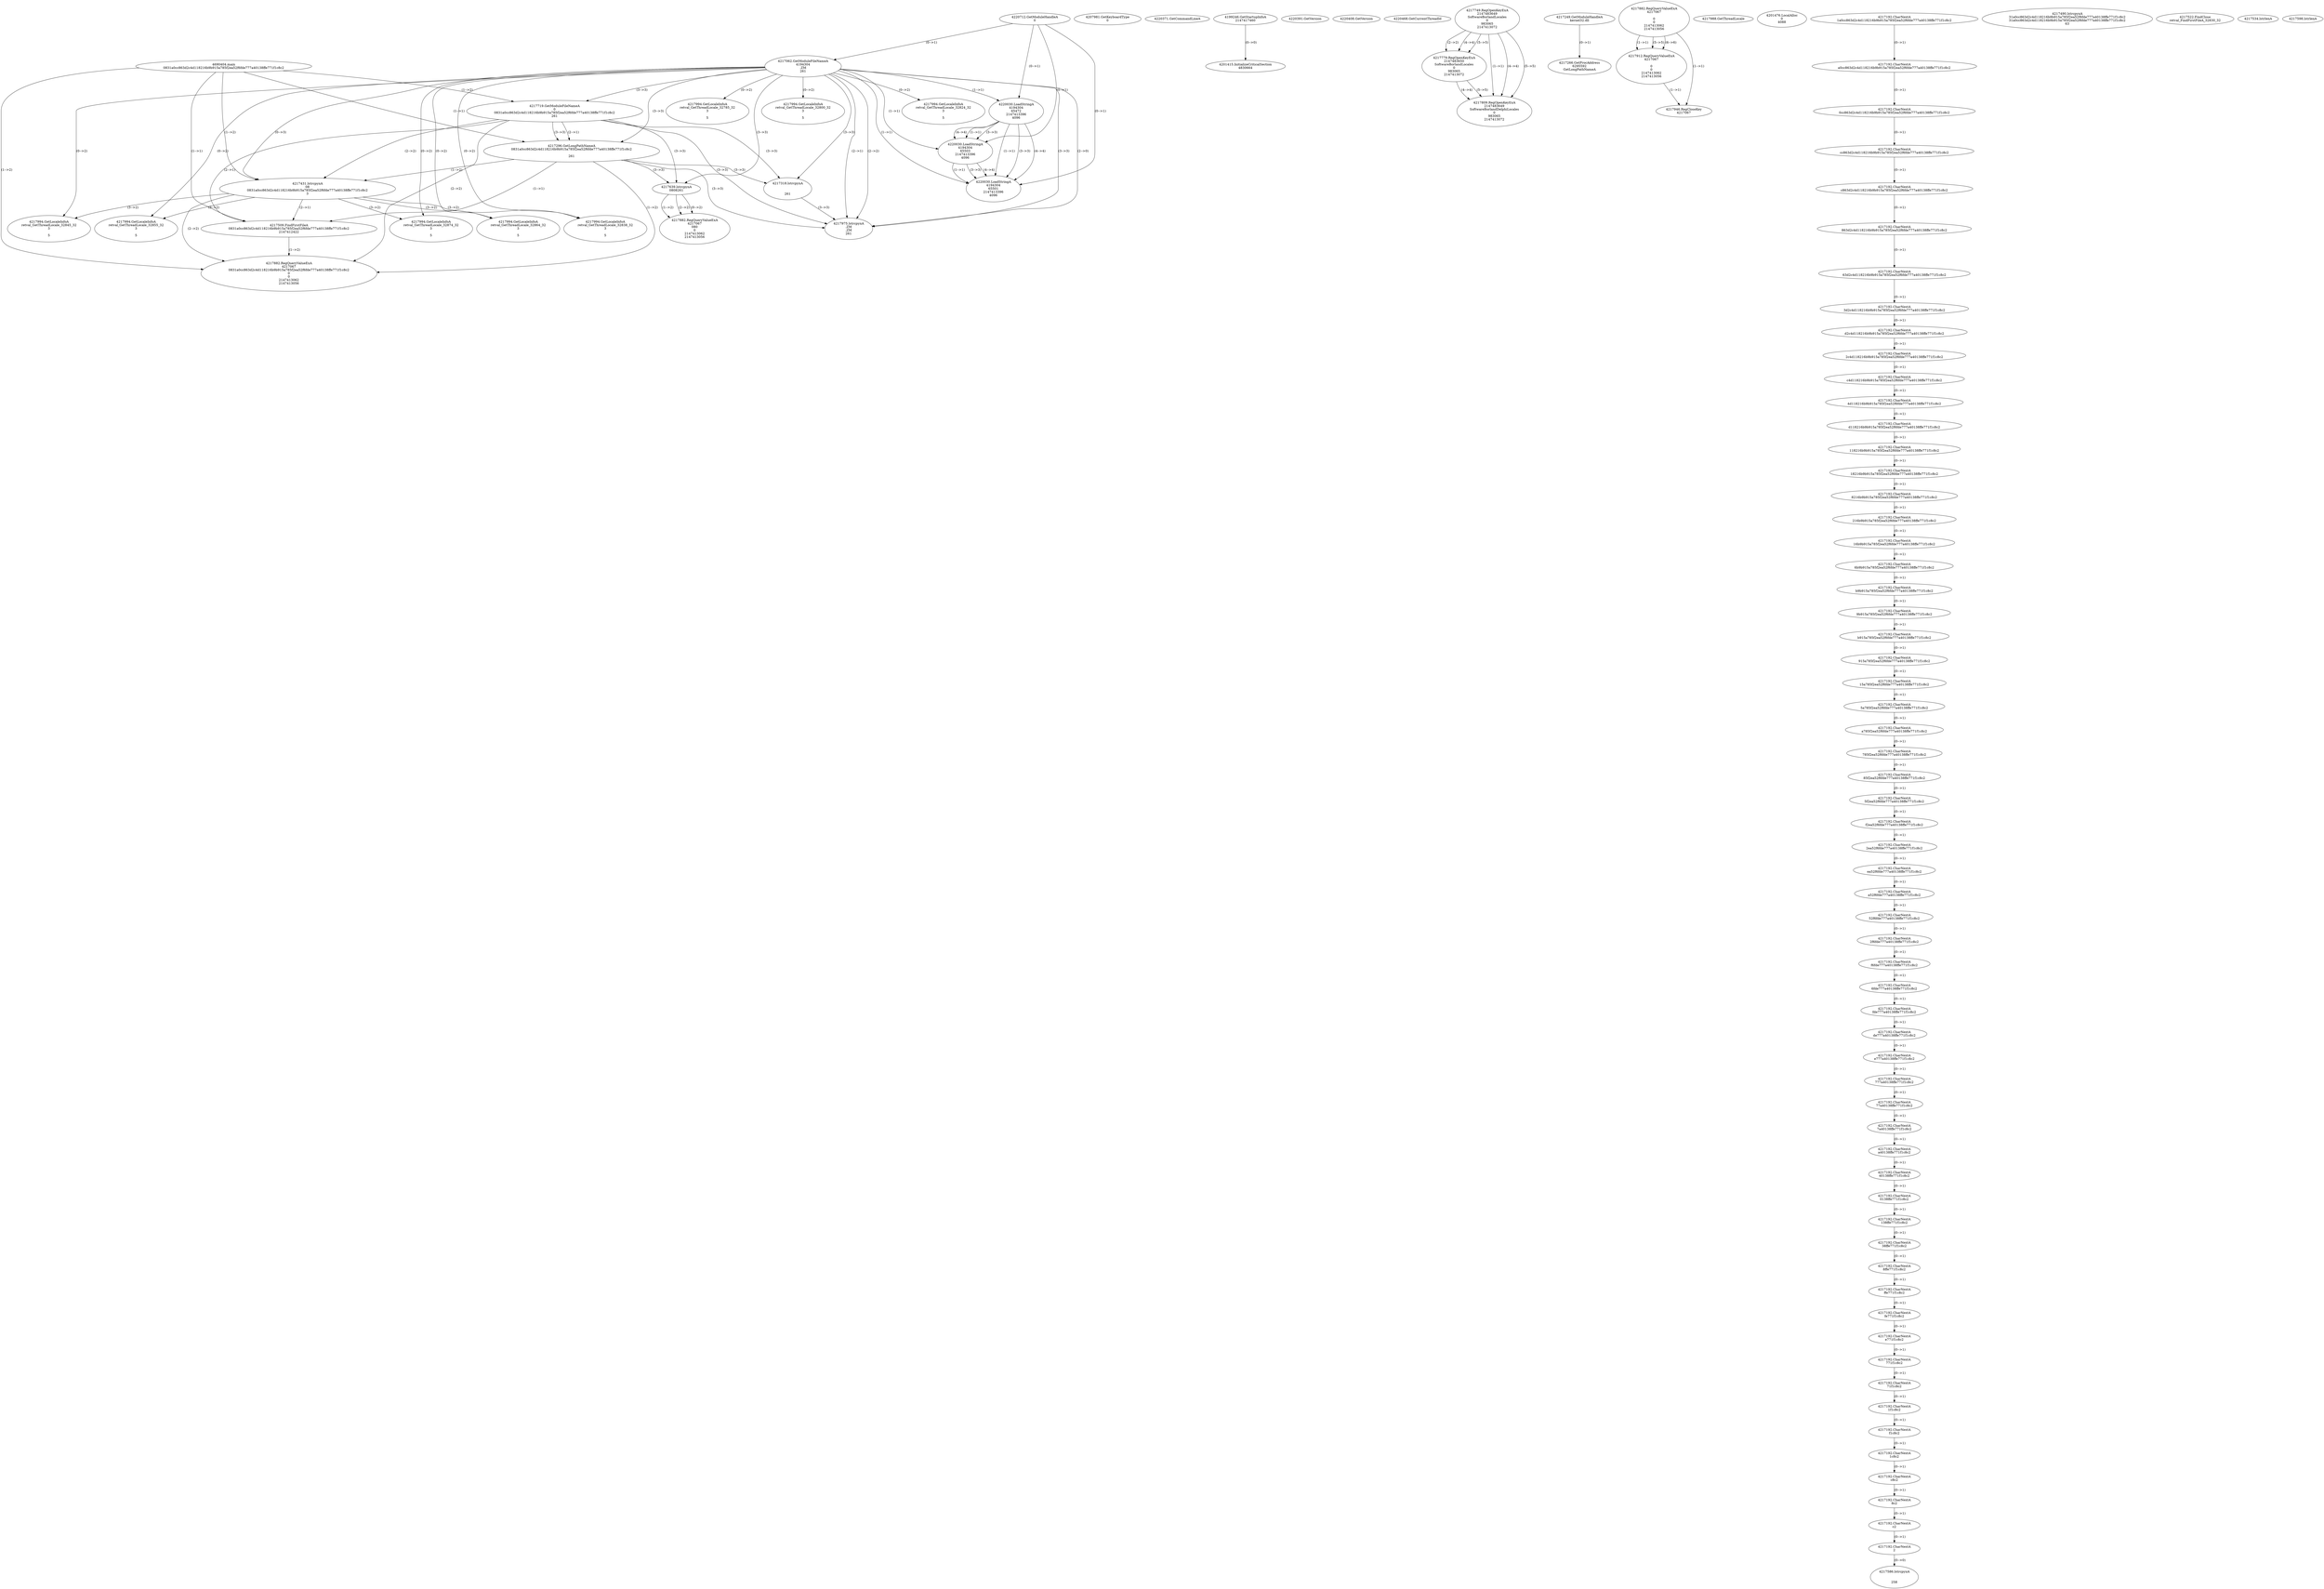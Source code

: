 // Global SCDG with merge call
digraph {
	0 [label="4690404.main
0831a0cc863d2c4d118216b9b915a785f2ea52f6fde777a40138ffe771f1c8c2"]
	1 [label="4220712.GetModuleHandleA
0"]
	2 [label="4207981.GetKeyboardType
0"]
	3 [label="4220371.GetCommandLineA
"]
	4 [label="4199246.GetStartupInfoA
2147417460"]
	5 [label="4220391.GetVersion
"]
	6 [label="4220408.GetVersion
"]
	7 [label="4220468.GetCurrentThreadId
"]
	8 [label="4217062.GetModuleFileNameA
4194304
.ZM
261"]
	1 -> 8 [label="(0-->1)"]
	9 [label="4217719.GetModuleFileNameA
0
0831a0cc863d2c4d118216b9b915a785f2ea52f6fde777a40138ffe771f1c8c2
261"]
	0 -> 9 [label="(1-->2)"]
	8 -> 9 [label="(3-->3)"]
	10 [label="4217749.RegOpenKeyExA
2147483649
Software\Borland\Locales
0
983065
2147413072"]
	11 [label="4217779.RegOpenKeyExA
2147483650
Software\Borland\Locales
0
983065
2147413072"]
	10 -> 11 [label="(2-->2)"]
	10 -> 11 [label="(4-->4)"]
	10 -> 11 [label="(5-->5)"]
	12 [label="4217809.RegOpenKeyExA
2147483649
Software\Borland\Delphi\Locales
0
983065
2147413072"]
	10 -> 12 [label="(1-->1)"]
	10 -> 12 [label="(4-->4)"]
	11 -> 12 [label="(4-->4)"]
	10 -> 12 [label="(5-->5)"]
	11 -> 12 [label="(5-->5)"]
	13 [label="4217249.GetModuleHandleA
kernel32.dll"]
	14 [label="4217266.GetProcAddress
6295592
GetLongPathNameA"]
	13 -> 14 [label="(0-->1)"]
	15 [label="4217296.GetLongPathNameA
0831a0cc863d2c4d118216b9b915a785f2ea52f6fde777a40138ffe771f1c8c2

261"]
	0 -> 15 [label="(1-->1)"]
	9 -> 15 [label="(2-->1)"]
	8 -> 15 [label="(3-->3)"]
	9 -> 15 [label="(3-->3)"]
	16 [label="4217318.lstrcpynA


261"]
	8 -> 16 [label="(3-->3)"]
	9 -> 16 [label="(3-->3)"]
	15 -> 16 [label="(3-->3)"]
	17 [label="4217882.RegQueryValueExA
4217067

0
0
2147413062
2147413056"]
	18 [label="4217912.RegQueryValueExA
4217067

0
0
2147413062
2147413056"]
	17 -> 18 [label="(1-->1)"]
	17 -> 18 [label="(5-->5)"]
	17 -> 18 [label="(6-->6)"]
	19 [label="4217946.RegCloseKey
4217067"]
	17 -> 19 [label="(1-->1)"]
	18 -> 19 [label="(1-->1)"]
	20 [label="4217975.lstrcpynA
.ZM
.ZM
261"]
	8 -> 20 [label="(2-->1)"]
	8 -> 20 [label="(2-->2)"]
	8 -> 20 [label="(3-->3)"]
	9 -> 20 [label="(3-->3)"]
	15 -> 20 [label="(3-->3)"]
	16 -> 20 [label="(3-->3)"]
	8 -> 20 [label="(2-->0)"]
	21 [label="4217988.GetThreadLocale
"]
	22 [label="4217994.GetLocaleInfoA
retval_GetThreadLocale_32824_32
3

5"]
	8 -> 22 [label="(0-->2)"]
	23 [label="4220030.LoadStringA
4194304
65472
2147413396
4096"]
	1 -> 23 [label="(0-->1)"]
	8 -> 23 [label="(1-->1)"]
	24 [label="4220030.LoadStringA
4194304
65503
2147413396
4096"]
	1 -> 24 [label="(0-->1)"]
	8 -> 24 [label="(1-->1)"]
	23 -> 24 [label="(1-->1)"]
	23 -> 24 [label="(3-->3)"]
	23 -> 24 [label="(4-->4)"]
	25 [label="4201415.InitializeCriticalSection
4830664"]
	4 -> 25 [label="(0-->0)"]
	26 [label="4201476.LocalAlloc
0
4088"]
	27 [label="4217431.lstrcpynA
08
0831a0cc863d2c4d118216b9b915a785f2ea52f6fde777a40138ffe771f1c8c2
3"]
	0 -> 27 [label="(1-->2)"]
	9 -> 27 [label="(2-->2)"]
	15 -> 27 [label="(1-->2)"]
	8 -> 27 [label="(0-->3)"]
	28 [label="4217192.CharNextA
1a0cc863d2c4d118216b9b915a785f2ea52f6fde777a40138ffe771f1c8c2"]
	29 [label="4217192.CharNextA
a0cc863d2c4d118216b9b915a785f2ea52f6fde777a40138ffe771f1c8c2"]
	28 -> 29 [label="(0-->1)"]
	30 [label="4217192.CharNextA
0cc863d2c4d118216b9b915a785f2ea52f6fde777a40138ffe771f1c8c2"]
	29 -> 30 [label="(0-->1)"]
	31 [label="4217192.CharNextA
cc863d2c4d118216b9b915a785f2ea52f6fde777a40138ffe771f1c8c2"]
	30 -> 31 [label="(0-->1)"]
	32 [label="4217192.CharNextA
c863d2c4d118216b9b915a785f2ea52f6fde777a40138ffe771f1c8c2"]
	31 -> 32 [label="(0-->1)"]
	33 [label="4217192.CharNextA
863d2c4d118216b9b915a785f2ea52f6fde777a40138ffe771f1c8c2"]
	32 -> 33 [label="(0-->1)"]
	34 [label="4217192.CharNextA
63d2c4d118216b9b915a785f2ea52f6fde777a40138ffe771f1c8c2"]
	33 -> 34 [label="(0-->1)"]
	35 [label="4217192.CharNextA
3d2c4d118216b9b915a785f2ea52f6fde777a40138ffe771f1c8c2"]
	34 -> 35 [label="(0-->1)"]
	36 [label="4217192.CharNextA
d2c4d118216b9b915a785f2ea52f6fde777a40138ffe771f1c8c2"]
	35 -> 36 [label="(0-->1)"]
	37 [label="4217192.CharNextA
2c4d118216b9b915a785f2ea52f6fde777a40138ffe771f1c8c2"]
	36 -> 37 [label="(0-->1)"]
	38 [label="4217192.CharNextA
c4d118216b9b915a785f2ea52f6fde777a40138ffe771f1c8c2"]
	37 -> 38 [label="(0-->1)"]
	39 [label="4217192.CharNextA
4d118216b9b915a785f2ea52f6fde777a40138ffe771f1c8c2"]
	38 -> 39 [label="(0-->1)"]
	40 [label="4217192.CharNextA
d118216b9b915a785f2ea52f6fde777a40138ffe771f1c8c2"]
	39 -> 40 [label="(0-->1)"]
	41 [label="4217192.CharNextA
118216b9b915a785f2ea52f6fde777a40138ffe771f1c8c2"]
	40 -> 41 [label="(0-->1)"]
	42 [label="4217192.CharNextA
18216b9b915a785f2ea52f6fde777a40138ffe771f1c8c2"]
	41 -> 42 [label="(0-->1)"]
	43 [label="4217192.CharNextA
8216b9b915a785f2ea52f6fde777a40138ffe771f1c8c2"]
	42 -> 43 [label="(0-->1)"]
	44 [label="4217192.CharNextA
216b9b915a785f2ea52f6fde777a40138ffe771f1c8c2"]
	43 -> 44 [label="(0-->1)"]
	45 [label="4217192.CharNextA
16b9b915a785f2ea52f6fde777a40138ffe771f1c8c2"]
	44 -> 45 [label="(0-->1)"]
	46 [label="4217192.CharNextA
6b9b915a785f2ea52f6fde777a40138ffe771f1c8c2"]
	45 -> 46 [label="(0-->1)"]
	47 [label="4217192.CharNextA
b9b915a785f2ea52f6fde777a40138ffe771f1c8c2"]
	46 -> 47 [label="(0-->1)"]
	48 [label="4217192.CharNextA
9b915a785f2ea52f6fde777a40138ffe771f1c8c2"]
	47 -> 48 [label="(0-->1)"]
	49 [label="4217192.CharNextA
b915a785f2ea52f6fde777a40138ffe771f1c8c2"]
	48 -> 49 [label="(0-->1)"]
	50 [label="4217192.CharNextA
915a785f2ea52f6fde777a40138ffe771f1c8c2"]
	49 -> 50 [label="(0-->1)"]
	51 [label="4217192.CharNextA
15a785f2ea52f6fde777a40138ffe771f1c8c2"]
	50 -> 51 [label="(0-->1)"]
	52 [label="4217192.CharNextA
5a785f2ea52f6fde777a40138ffe771f1c8c2"]
	51 -> 52 [label="(0-->1)"]
	53 [label="4217192.CharNextA
a785f2ea52f6fde777a40138ffe771f1c8c2"]
	52 -> 53 [label="(0-->1)"]
	54 [label="4217192.CharNextA
785f2ea52f6fde777a40138ffe771f1c8c2"]
	53 -> 54 [label="(0-->1)"]
	55 [label="4217192.CharNextA
85f2ea52f6fde777a40138ffe771f1c8c2"]
	54 -> 55 [label="(0-->1)"]
	56 [label="4217192.CharNextA
5f2ea52f6fde777a40138ffe771f1c8c2"]
	55 -> 56 [label="(0-->1)"]
	57 [label="4217192.CharNextA
f2ea52f6fde777a40138ffe771f1c8c2"]
	56 -> 57 [label="(0-->1)"]
	58 [label="4217192.CharNextA
2ea52f6fde777a40138ffe771f1c8c2"]
	57 -> 58 [label="(0-->1)"]
	59 [label="4217192.CharNextA
ea52f6fde777a40138ffe771f1c8c2"]
	58 -> 59 [label="(0-->1)"]
	60 [label="4217192.CharNextA
a52f6fde777a40138ffe771f1c8c2"]
	59 -> 60 [label="(0-->1)"]
	61 [label="4217192.CharNextA
52f6fde777a40138ffe771f1c8c2"]
	60 -> 61 [label="(0-->1)"]
	62 [label="4217192.CharNextA
2f6fde777a40138ffe771f1c8c2"]
	61 -> 62 [label="(0-->1)"]
	63 [label="4217192.CharNextA
f6fde777a40138ffe771f1c8c2"]
	62 -> 63 [label="(0-->1)"]
	64 [label="4217192.CharNextA
6fde777a40138ffe771f1c8c2"]
	63 -> 64 [label="(0-->1)"]
	65 [label="4217192.CharNextA
fde777a40138ffe771f1c8c2"]
	64 -> 65 [label="(0-->1)"]
	66 [label="4217192.CharNextA
de777a40138ffe771f1c8c2"]
	65 -> 66 [label="(0-->1)"]
	67 [label="4217192.CharNextA
e777a40138ffe771f1c8c2"]
	66 -> 67 [label="(0-->1)"]
	68 [label="4217192.CharNextA
777a40138ffe771f1c8c2"]
	67 -> 68 [label="(0-->1)"]
	69 [label="4217192.CharNextA
77a40138ffe771f1c8c2"]
	68 -> 69 [label="(0-->1)"]
	70 [label="4217192.CharNextA
7a40138ffe771f1c8c2"]
	69 -> 70 [label="(0-->1)"]
	71 [label="4217192.CharNextA
a40138ffe771f1c8c2"]
	70 -> 71 [label="(0-->1)"]
	72 [label="4217192.CharNextA
40138ffe771f1c8c2"]
	71 -> 72 [label="(0-->1)"]
	73 [label="4217192.CharNextA
0138ffe771f1c8c2"]
	72 -> 73 [label="(0-->1)"]
	74 [label="4217192.CharNextA
138ffe771f1c8c2"]
	73 -> 74 [label="(0-->1)"]
	75 [label="4217192.CharNextA
38ffe771f1c8c2"]
	74 -> 75 [label="(0-->1)"]
	76 [label="4217192.CharNextA
8ffe771f1c8c2"]
	75 -> 76 [label="(0-->1)"]
	77 [label="4217192.CharNextA
ffe771f1c8c2"]
	76 -> 77 [label="(0-->1)"]
	78 [label="4217192.CharNextA
fe771f1c8c2"]
	77 -> 78 [label="(0-->1)"]
	79 [label="4217192.CharNextA
e771f1c8c2"]
	78 -> 79 [label="(0-->1)"]
	80 [label="4217192.CharNextA
771f1c8c2"]
	79 -> 80 [label="(0-->1)"]
	81 [label="4217192.CharNextA
71f1c8c2"]
	80 -> 81 [label="(0-->1)"]
	82 [label="4217192.CharNextA
1f1c8c2"]
	81 -> 82 [label="(0-->1)"]
	83 [label="4217192.CharNextA
f1c8c2"]
	82 -> 83 [label="(0-->1)"]
	84 [label="4217192.CharNextA
1c8c2"]
	83 -> 84 [label="(0-->1)"]
	85 [label="4217192.CharNextA
c8c2"]
	84 -> 85 [label="(0-->1)"]
	86 [label="4217192.CharNextA
8c2"]
	85 -> 86 [label="(0-->1)"]
	87 [label="4217192.CharNextA
c2"]
	86 -> 87 [label="(0-->1)"]
	88 [label="4217192.CharNextA
2"]
	87 -> 88 [label="(0-->1)"]
	89 [label="4217490.lstrcpynA
31a0cc863d2c4d118216b9b915a785f2ea52f6fde777a40138ffe771f1c8c2
31a0cc863d2c4d118216b9b915a785f2ea52f6fde777a40138ffe771f1c8c2
63"]
	90 [label="4217509.FindFirstFileA
0831a0cc863d2c4d118216b9b915a785f2ea52f6fde777a40138ffe771f1c8c2
2147412422"]
	0 -> 90 [label="(1-->1)"]
	9 -> 90 [label="(2-->1)"]
	15 -> 90 [label="(1-->1)"]
	27 -> 90 [label="(2-->1)"]
	91 [label="4217882.RegQueryValueExA
4217067
0831a0cc863d2c4d118216b9b915a785f2ea52f6fde777a40138ffe771f1c8c2
0
0
2147413062
2147413056"]
	0 -> 91 [label="(1-->2)"]
	9 -> 91 [label="(2-->2)"]
	15 -> 91 [label="(1-->2)"]
	27 -> 91 [label="(2-->2)"]
	90 -> 91 [label="(1-->2)"]
	92 [label="4217994.GetLocaleInfoA
retval_GetThreadLocale_32845_32
3

5"]
	8 -> 92 [label="(0-->2)"]
	27 -> 92 [label="(3-->2)"]
	93 [label="4217994.GetLocaleInfoA
retval_GetThreadLocale_32855_32
3

5"]
	8 -> 93 [label="(0-->2)"]
	27 -> 93 [label="(3-->2)"]
	94 [label="4220030.LoadStringA
4194304
65501
2147413396
4096"]
	1 -> 94 [label="(0-->1)"]
	8 -> 94 [label="(1-->1)"]
	23 -> 94 [label="(1-->1)"]
	24 -> 94 [label="(1-->1)"]
	23 -> 94 [label="(3-->3)"]
	24 -> 94 [label="(3-->3)"]
	23 -> 94 [label="(4-->4)"]
	24 -> 94 [label="(4-->4)"]
	95 [label="4217994.GetLocaleInfoA
retval_GetThreadLocale_32838_32
3

5"]
	8 -> 95 [label="(0-->2)"]
	27 -> 95 [label="(3-->2)"]
	96 [label="4217994.GetLocaleInfoA
retval_GetThreadLocale_32785_32
3

5"]
	8 -> 96 [label="(0-->2)"]
	97 [label="4217522.FindClose
retval_FindFirstFileA_32830_32"]
	98 [label="4217534.lstrlenA
"]
	99 [label="4217586.lstrcpynA


258"]
	88 -> 99 [label="(0-->0)"]
	100 [label="4217598.lstrlenA
"]
	101 [label="4217639.lstrcpynA
08\
08\
261"]
	8 -> 101 [label="(3-->3)"]
	9 -> 101 [label="(3-->3)"]
	15 -> 101 [label="(3-->3)"]
	102 [label="4217882.RegQueryValueExA
4217067
08\
0
0
2147413062
2147413056"]
	101 -> 102 [label="(1-->2)"]
	101 -> 102 [label="(2-->2)"]
	101 -> 102 [label="(0-->2)"]
	103 [label="4217994.GetLocaleInfoA
retval_GetThreadLocale_32874_32
3

5"]
	8 -> 103 [label="(0-->2)"]
	27 -> 103 [label="(3-->2)"]
	104 [label="4217994.GetLocaleInfoA
retval_GetThreadLocale_32800_32
3

5"]
	8 -> 104 [label="(0-->2)"]
	105 [label="4217994.GetLocaleInfoA
retval_GetThreadLocale_32864_32
3

5"]
	8 -> 105 [label="(0-->2)"]
	27 -> 105 [label="(3-->2)"]
}
